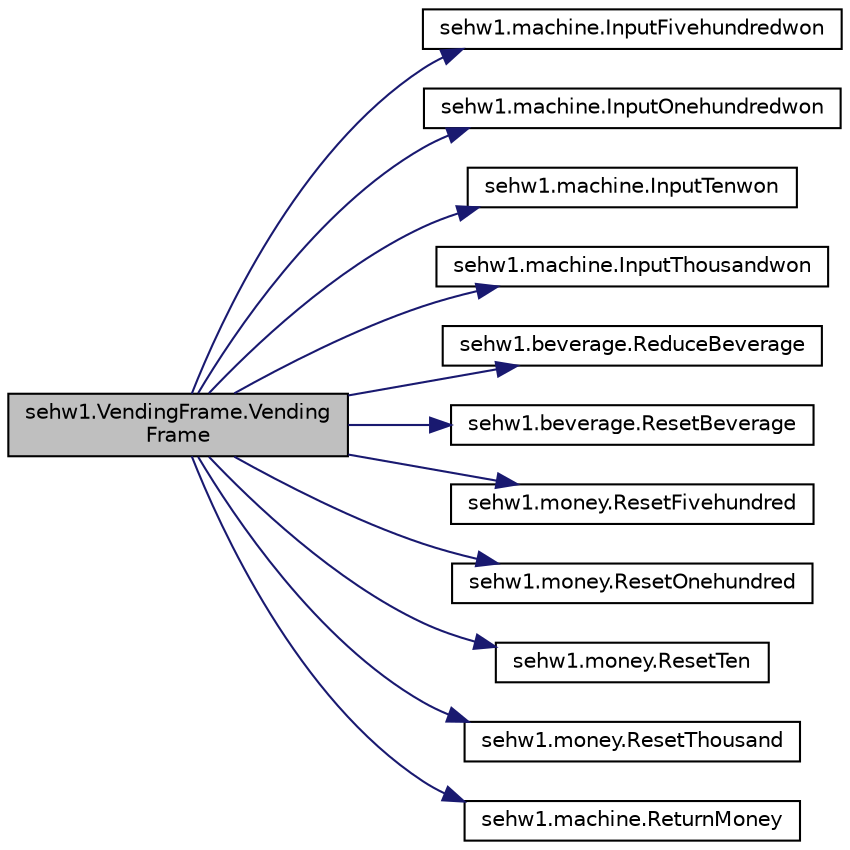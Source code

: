 digraph "sehw1.VendingFrame.VendingFrame"
{
  edge [fontname="Helvetica",fontsize="10",labelfontname="Helvetica",labelfontsize="10"];
  node [fontname="Helvetica",fontsize="10",shape=record];
  rankdir="LR";
  Node1 [label="sehw1.VendingFrame.Vending\lFrame",height=0.2,width=0.4,color="black", fillcolor="grey75", style="filled", fontcolor="black"];
  Node1 -> Node2 [color="midnightblue",fontsize="10",style="solid",fontname="Helvetica"];
  Node2 [label="sehw1.machine.InputFivehundredwon",height=0.2,width=0.4,color="black", fillcolor="white", style="filled",URL="$classsehw1_1_1machine.html#a7e5f2486a3264f3ed6dc823264e65a74"];
  Node1 -> Node3 [color="midnightblue",fontsize="10",style="solid",fontname="Helvetica"];
  Node3 [label="sehw1.machine.InputOnehundredwon",height=0.2,width=0.4,color="black", fillcolor="white", style="filled",URL="$classsehw1_1_1machine.html#a4ef785bc6335a056e0e071ef342e80f0"];
  Node1 -> Node4 [color="midnightblue",fontsize="10",style="solid",fontname="Helvetica"];
  Node4 [label="sehw1.machine.InputTenwon",height=0.2,width=0.4,color="black", fillcolor="white", style="filled",URL="$classsehw1_1_1machine.html#a8fea30b54625f76b494bbc292397a305"];
  Node1 -> Node5 [color="midnightblue",fontsize="10",style="solid",fontname="Helvetica"];
  Node5 [label="sehw1.machine.InputThousandwon",height=0.2,width=0.4,color="black", fillcolor="white", style="filled",URL="$classsehw1_1_1machine.html#aa6727914a379c7a52bd3523cbfe0b21c"];
  Node1 -> Node6 [color="midnightblue",fontsize="10",style="solid",fontname="Helvetica"];
  Node6 [label="sehw1.beverage.ReduceBeverage",height=0.2,width=0.4,color="black", fillcolor="white", style="filled",URL="$classsehw1_1_1beverage.html#ad2c40378698fb6c31c8f02bddb2a4e29"];
  Node1 -> Node7 [color="midnightblue",fontsize="10",style="solid",fontname="Helvetica"];
  Node7 [label="sehw1.beverage.ResetBeverage",height=0.2,width=0.4,color="black", fillcolor="white", style="filled",URL="$classsehw1_1_1beverage.html#a6082e0786cc6b8d805856372e768575e"];
  Node1 -> Node8 [color="midnightblue",fontsize="10",style="solid",fontname="Helvetica"];
  Node8 [label="sehw1.money.ResetFivehundred",height=0.2,width=0.4,color="black", fillcolor="white", style="filled",URL="$classsehw1_1_1money.html#abc797993b9f38414e417edbf2166f4e6"];
  Node1 -> Node9 [color="midnightblue",fontsize="10",style="solid",fontname="Helvetica"];
  Node9 [label="sehw1.money.ResetOnehundred",height=0.2,width=0.4,color="black", fillcolor="white", style="filled",URL="$classsehw1_1_1money.html#a379e0271b048e48d54d7a67754cb28c8"];
  Node1 -> Node10 [color="midnightblue",fontsize="10",style="solid",fontname="Helvetica"];
  Node10 [label="sehw1.money.ResetTen",height=0.2,width=0.4,color="black", fillcolor="white", style="filled",URL="$classsehw1_1_1money.html#a5c3191090797dd8485b1ac92a23e0eca"];
  Node1 -> Node11 [color="midnightblue",fontsize="10",style="solid",fontname="Helvetica"];
  Node11 [label="sehw1.money.ResetThousand",height=0.2,width=0.4,color="black", fillcolor="white", style="filled",URL="$classsehw1_1_1money.html#a0e893d4a1c5209672a752ecb3e7285d6"];
  Node1 -> Node12 [color="midnightblue",fontsize="10",style="solid",fontname="Helvetica"];
  Node12 [label="sehw1.machine.ReturnMoney",height=0.2,width=0.4,color="black", fillcolor="white", style="filled",URL="$classsehw1_1_1machine.html#ae75137426efb32e6f6091d8b5e883610"];
}
